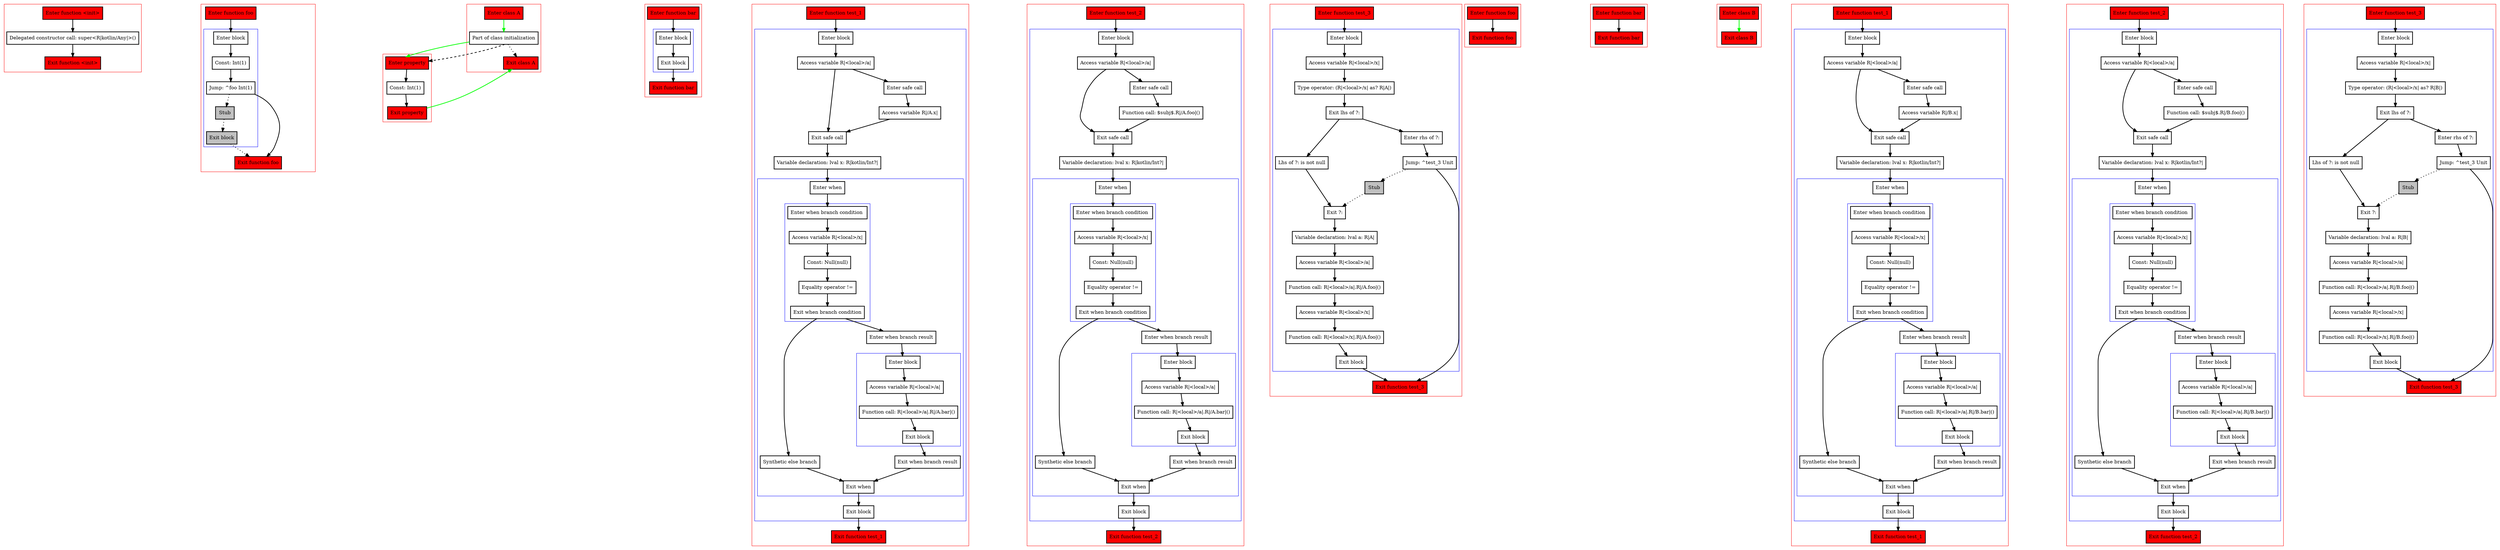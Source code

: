 digraph assignSafeCall_kt {
    graph [nodesep=3]
    node [shape=box penwidth=2]
    edge [penwidth=2]

    subgraph cluster_0 {
        color=red
        0 [label="Enter function <init>" style="filled" fillcolor=red];
        1 [label="Delegated constructor call: super<R|kotlin/Any|>()"];
        2 [label="Exit function <init>" style="filled" fillcolor=red];
    }
    0 -> {1};
    1 -> {2};

    subgraph cluster_1 {
        color=red
        3 [label="Enter function foo" style="filled" fillcolor=red];
        subgraph cluster_2 {
            color=blue
            4 [label="Enter block"];
            5 [label="Const: Int(1)"];
            6 [label="Jump: ^foo Int(1)"];
            7 [label="Stub" style="filled" fillcolor=gray];
            8 [label="Exit block" style="filled" fillcolor=gray];
        }
        9 [label="Exit function foo" style="filled" fillcolor=red];
    }
    3 -> {4};
    4 -> {5};
    5 -> {6};
    6 -> {9};
    6 -> {7} [style=dotted];
    7 -> {8} [style=dotted];
    8 -> {9} [style=dotted];

    subgraph cluster_3 {
        color=red
        10 [label="Enter property" style="filled" fillcolor=red];
        11 [label="Const: Int(1)"];
        12 [label="Exit property" style="filled" fillcolor=red];
    }
    10 -> {11};
    11 -> {12};
    12 -> {19} [color=green];

    subgraph cluster_4 {
        color=red
        13 [label="Enter function bar" style="filled" fillcolor=red];
        subgraph cluster_5 {
            color=blue
            14 [label="Enter block"];
            15 [label="Exit block"];
        }
        16 [label="Exit function bar" style="filled" fillcolor=red];
    }
    13 -> {14};
    14 -> {15};
    15 -> {16};

    subgraph cluster_6 {
        color=red
        17 [label="Enter class A" style="filled" fillcolor=red];
        18 [label="Part of class initialization"];
        19 [label="Exit class A" style="filled" fillcolor=red];
    }
    17 -> {18} [color=green];
    18 -> {19} [style=dotted];
    18 -> {10} [color=green];
    18 -> {10} [style=dashed];

    subgraph cluster_7 {
        color=red
        20 [label="Enter function test_1" style="filled" fillcolor=red];
        subgraph cluster_8 {
            color=blue
            21 [label="Enter block"];
            22 [label="Access variable R|<local>/a|"];
            23 [label="Enter safe call"];
            24 [label="Access variable R|/A.x|"];
            25 [label="Exit safe call"];
            26 [label="Variable declaration: lval x: R|kotlin/Int?|"];
            subgraph cluster_9 {
                color=blue
                27 [label="Enter when"];
                subgraph cluster_10 {
                    color=blue
                    28 [label="Enter when branch condition "];
                    29 [label="Access variable R|<local>/x|"];
                    30 [label="Const: Null(null)"];
                    31 [label="Equality operator !="];
                    32 [label="Exit when branch condition"];
                }
                33 [label="Synthetic else branch"];
                34 [label="Enter when branch result"];
                subgraph cluster_11 {
                    color=blue
                    35 [label="Enter block"];
                    36 [label="Access variable R|<local>/a|"];
                    37 [label="Function call: R|<local>/a|.R|/A.bar|()"];
                    38 [label="Exit block"];
                }
                39 [label="Exit when branch result"];
                40 [label="Exit when"];
            }
            41 [label="Exit block"];
        }
        42 [label="Exit function test_1" style="filled" fillcolor=red];
    }
    20 -> {21};
    21 -> {22};
    22 -> {23 25};
    23 -> {24};
    24 -> {25};
    25 -> {26};
    26 -> {27};
    27 -> {28};
    28 -> {29};
    29 -> {30};
    30 -> {31};
    31 -> {32};
    32 -> {34 33};
    33 -> {40};
    34 -> {35};
    35 -> {36};
    36 -> {37};
    37 -> {38};
    38 -> {39};
    39 -> {40};
    40 -> {41};
    41 -> {42};

    subgraph cluster_12 {
        color=red
        43 [label="Enter function test_2" style="filled" fillcolor=red];
        subgraph cluster_13 {
            color=blue
            44 [label="Enter block"];
            45 [label="Access variable R|<local>/a|"];
            46 [label="Enter safe call"];
            47 [label="Function call: $subj$.R|/A.foo|()"];
            48 [label="Exit safe call"];
            49 [label="Variable declaration: lval x: R|kotlin/Int?|"];
            subgraph cluster_14 {
                color=blue
                50 [label="Enter when"];
                subgraph cluster_15 {
                    color=blue
                    51 [label="Enter when branch condition "];
                    52 [label="Access variable R|<local>/x|"];
                    53 [label="Const: Null(null)"];
                    54 [label="Equality operator !="];
                    55 [label="Exit when branch condition"];
                }
                56 [label="Synthetic else branch"];
                57 [label="Enter when branch result"];
                subgraph cluster_16 {
                    color=blue
                    58 [label="Enter block"];
                    59 [label="Access variable R|<local>/a|"];
                    60 [label="Function call: R|<local>/a|.R|/A.bar|()"];
                    61 [label="Exit block"];
                }
                62 [label="Exit when branch result"];
                63 [label="Exit when"];
            }
            64 [label="Exit block"];
        }
        65 [label="Exit function test_2" style="filled" fillcolor=red];
    }
    43 -> {44};
    44 -> {45};
    45 -> {46 48};
    46 -> {47};
    47 -> {48};
    48 -> {49};
    49 -> {50};
    50 -> {51};
    51 -> {52};
    52 -> {53};
    53 -> {54};
    54 -> {55};
    55 -> {57 56};
    56 -> {63};
    57 -> {58};
    58 -> {59};
    59 -> {60};
    60 -> {61};
    61 -> {62};
    62 -> {63};
    63 -> {64};
    64 -> {65};

    subgraph cluster_17 {
        color=red
        66 [label="Enter function test_3" style="filled" fillcolor=red];
        subgraph cluster_18 {
            color=blue
            67 [label="Enter block"];
            68 [label="Access variable R|<local>/x|"];
            69 [label="Type operator: (R|<local>/x| as? R|A|)"];
            70 [label="Exit lhs of ?:"];
            71 [label="Enter rhs of ?:"];
            72 [label="Jump: ^test_3 Unit"];
            73 [label="Stub" style="filled" fillcolor=gray];
            74 [label="Lhs of ?: is not null"];
            75 [label="Exit ?:"];
            76 [label="Variable declaration: lval a: R|A|"];
            77 [label="Access variable R|<local>/a|"];
            78 [label="Function call: R|<local>/a|.R|/A.foo|()"];
            79 [label="Access variable R|<local>/x|"];
            80 [label="Function call: R|<local>/x|.R|/A.foo|()"];
            81 [label="Exit block"];
        }
        82 [label="Exit function test_3" style="filled" fillcolor=red];
    }
    66 -> {67};
    67 -> {68};
    68 -> {69};
    69 -> {70};
    70 -> {74 71};
    71 -> {72};
    72 -> {82};
    72 -> {73} [style=dotted];
    73 -> {75} [style=dotted];
    74 -> {75};
    75 -> {76};
    76 -> {77};
    77 -> {78};
    78 -> {79};
    79 -> {80};
    80 -> {81};
    81 -> {82};

    subgraph cluster_19 {
        color=red
        83 [label="Enter function foo" style="filled" fillcolor=red];
        84 [label="Exit function foo" style="filled" fillcolor=red];
    }
    83 -> {84};

    subgraph cluster_20 {
        color=red
        85 [label="Enter function bar" style="filled" fillcolor=red];
        86 [label="Exit function bar" style="filled" fillcolor=red];
    }
    85 -> {86};

    subgraph cluster_21 {
        color=red
        87 [label="Enter class B" style="filled" fillcolor=red];
        88 [label="Exit class B" style="filled" fillcolor=red];
    }
    87 -> {88} [color=green];

    subgraph cluster_22 {
        color=red
        89 [label="Enter function test_1" style="filled" fillcolor=red];
        subgraph cluster_23 {
            color=blue
            90 [label="Enter block"];
            91 [label="Access variable R|<local>/a|"];
            92 [label="Enter safe call"];
            93 [label="Access variable R|/B.x|"];
            94 [label="Exit safe call"];
            95 [label="Variable declaration: lval x: R|kotlin/Int?|"];
            subgraph cluster_24 {
                color=blue
                96 [label="Enter when"];
                subgraph cluster_25 {
                    color=blue
                    97 [label="Enter when branch condition "];
                    98 [label="Access variable R|<local>/x|"];
                    99 [label="Const: Null(null)"];
                    100 [label="Equality operator !="];
                    101 [label="Exit when branch condition"];
                }
                102 [label="Synthetic else branch"];
                103 [label="Enter when branch result"];
                subgraph cluster_26 {
                    color=blue
                    104 [label="Enter block"];
                    105 [label="Access variable R|<local>/a|"];
                    106 [label="Function call: R|<local>/a|.R|/B.bar|()"];
                    107 [label="Exit block"];
                }
                108 [label="Exit when branch result"];
                109 [label="Exit when"];
            }
            110 [label="Exit block"];
        }
        111 [label="Exit function test_1" style="filled" fillcolor=red];
    }
    89 -> {90};
    90 -> {91};
    91 -> {92 94};
    92 -> {93};
    93 -> {94};
    94 -> {95};
    95 -> {96};
    96 -> {97};
    97 -> {98};
    98 -> {99};
    99 -> {100};
    100 -> {101};
    101 -> {103 102};
    102 -> {109};
    103 -> {104};
    104 -> {105};
    105 -> {106};
    106 -> {107};
    107 -> {108};
    108 -> {109};
    109 -> {110};
    110 -> {111};

    subgraph cluster_27 {
        color=red
        112 [label="Enter function test_2" style="filled" fillcolor=red];
        subgraph cluster_28 {
            color=blue
            113 [label="Enter block"];
            114 [label="Access variable R|<local>/a|"];
            115 [label="Enter safe call"];
            116 [label="Function call: $subj$.R|/B.foo|()"];
            117 [label="Exit safe call"];
            118 [label="Variable declaration: lval x: R|kotlin/Int?|"];
            subgraph cluster_29 {
                color=blue
                119 [label="Enter when"];
                subgraph cluster_30 {
                    color=blue
                    120 [label="Enter when branch condition "];
                    121 [label="Access variable R|<local>/x|"];
                    122 [label="Const: Null(null)"];
                    123 [label="Equality operator !="];
                    124 [label="Exit when branch condition"];
                }
                125 [label="Synthetic else branch"];
                126 [label="Enter when branch result"];
                subgraph cluster_31 {
                    color=blue
                    127 [label="Enter block"];
                    128 [label="Access variable R|<local>/a|"];
                    129 [label="Function call: R|<local>/a|.R|/B.bar|()"];
                    130 [label="Exit block"];
                }
                131 [label="Exit when branch result"];
                132 [label="Exit when"];
            }
            133 [label="Exit block"];
        }
        134 [label="Exit function test_2" style="filled" fillcolor=red];
    }
    112 -> {113};
    113 -> {114};
    114 -> {115 117};
    115 -> {116};
    116 -> {117};
    117 -> {118};
    118 -> {119};
    119 -> {120};
    120 -> {121};
    121 -> {122};
    122 -> {123};
    123 -> {124};
    124 -> {126 125};
    125 -> {132};
    126 -> {127};
    127 -> {128};
    128 -> {129};
    129 -> {130};
    130 -> {131};
    131 -> {132};
    132 -> {133};
    133 -> {134};

    subgraph cluster_32 {
        color=red
        135 [label="Enter function test_3" style="filled" fillcolor=red];
        subgraph cluster_33 {
            color=blue
            136 [label="Enter block"];
            137 [label="Access variable R|<local>/x|"];
            138 [label="Type operator: (R|<local>/x| as? R|B|)"];
            139 [label="Exit lhs of ?:"];
            140 [label="Enter rhs of ?:"];
            141 [label="Jump: ^test_3 Unit"];
            142 [label="Stub" style="filled" fillcolor=gray];
            143 [label="Lhs of ?: is not null"];
            144 [label="Exit ?:"];
            145 [label="Variable declaration: lval a: R|B|"];
            146 [label="Access variable R|<local>/a|"];
            147 [label="Function call: R|<local>/a|.R|/B.foo|()"];
            148 [label="Access variable R|<local>/x|"];
            149 [label="Function call: R|<local>/x|.R|/B.foo|()"];
            150 [label="Exit block"];
        }
        151 [label="Exit function test_3" style="filled" fillcolor=red];
    }
    135 -> {136};
    136 -> {137};
    137 -> {138};
    138 -> {139};
    139 -> {143 140};
    140 -> {141};
    141 -> {151};
    141 -> {142} [style=dotted];
    142 -> {144} [style=dotted];
    143 -> {144};
    144 -> {145};
    145 -> {146};
    146 -> {147};
    147 -> {148};
    148 -> {149};
    149 -> {150};
    150 -> {151};

}
